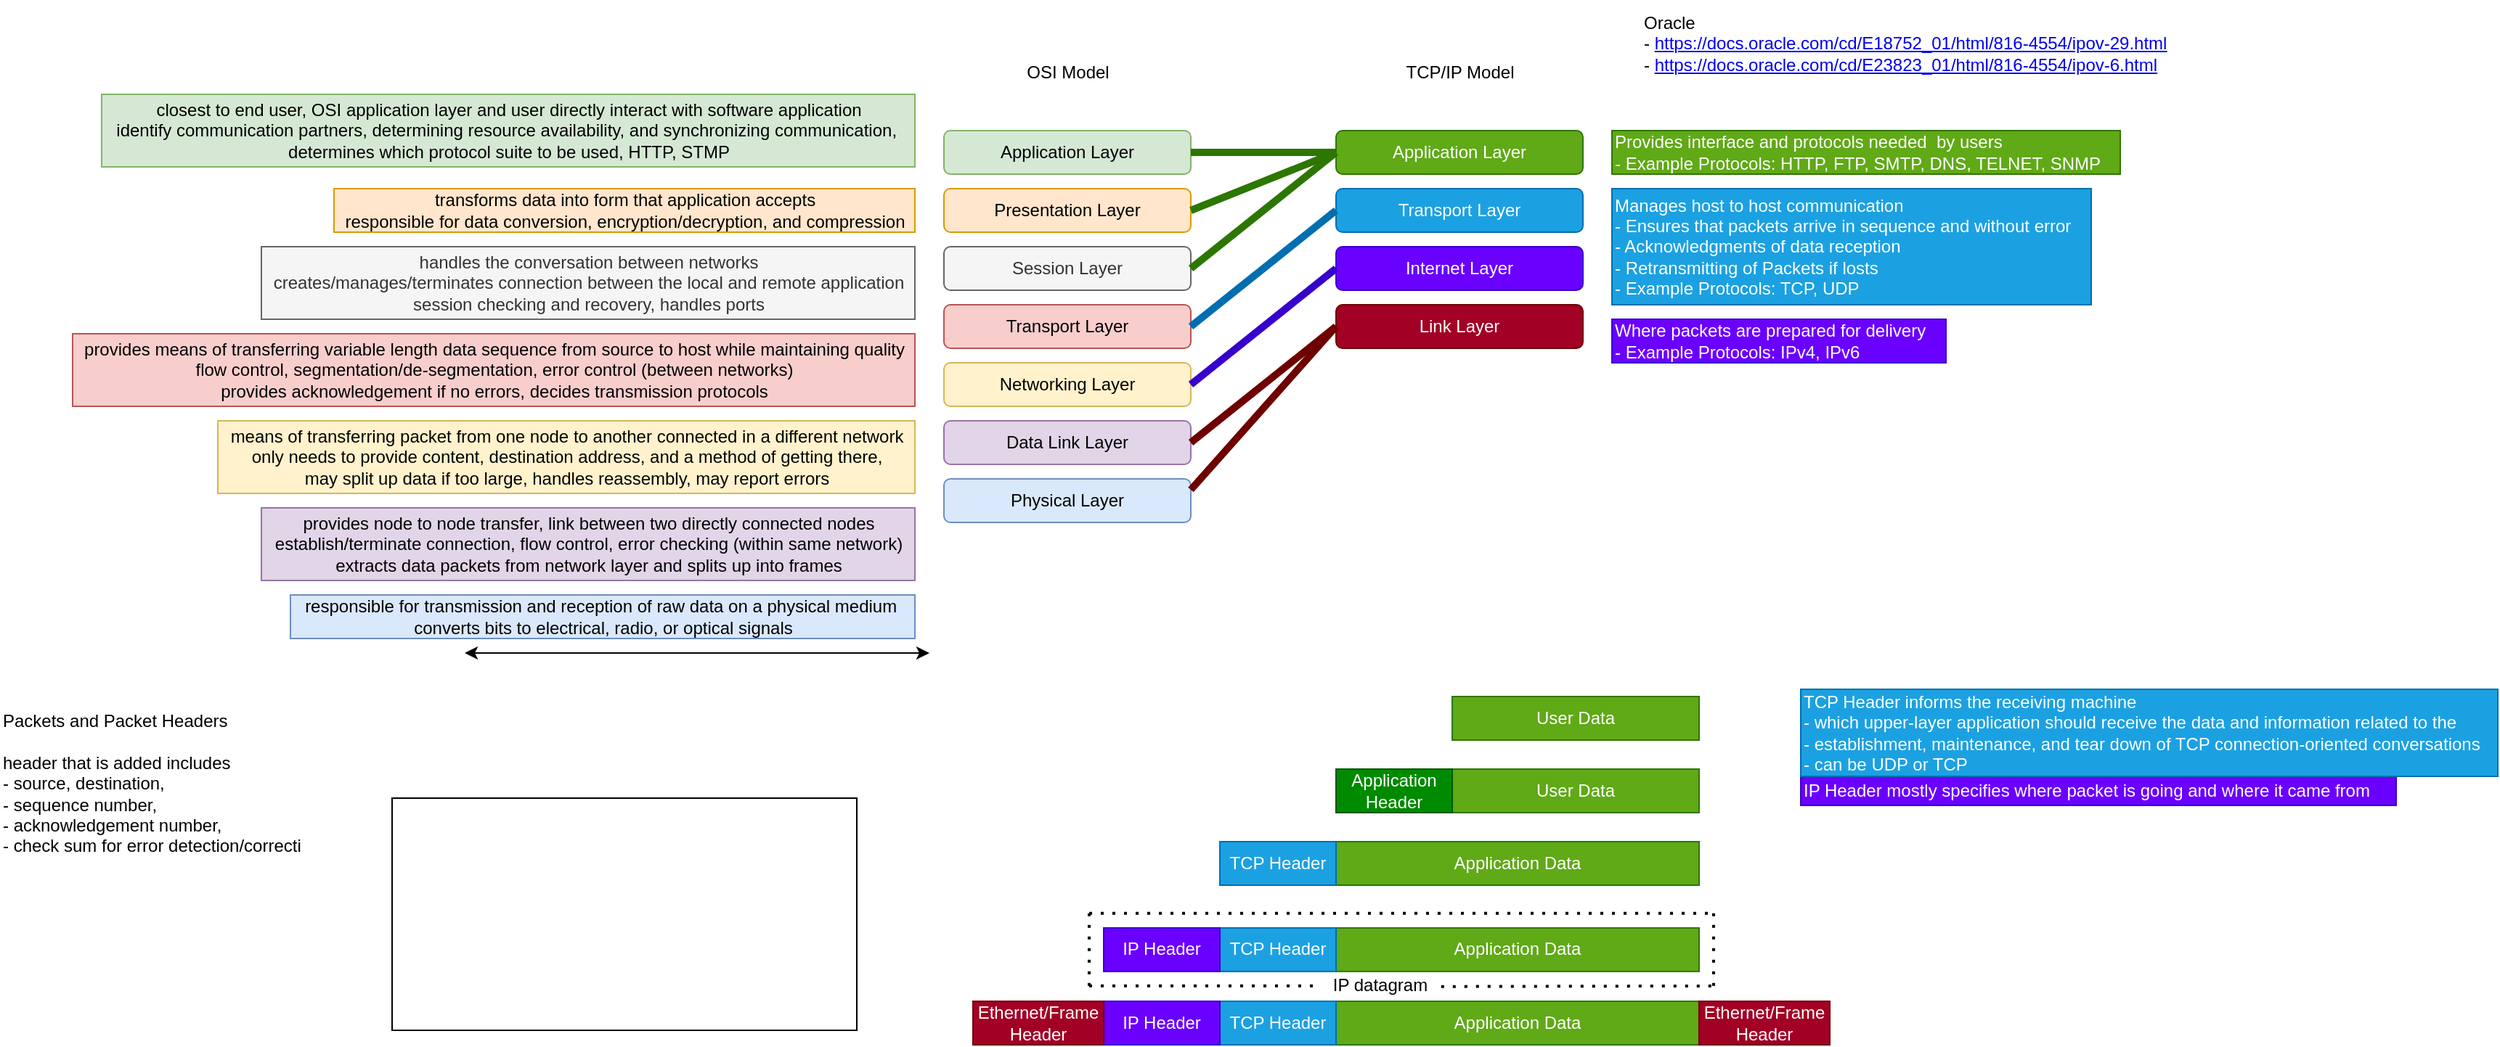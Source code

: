 <mxfile version="16.0.0" type="github">
  <diagram id="lPdQK_PEAU3drwZlX_Cc" name="Page-1">
    <mxGraphModel dx="2567" dy="855" grid="1" gridSize="10" guides="1" tooltips="1" connect="1" arrows="1" fold="1" page="0" pageScale="1" pageWidth="827" pageHeight="1169" math="0" shadow="0">
      <root>
        <mxCell id="0" />
        <mxCell id="1" parent="0" />
        <mxCell id="SBYUweihmIDyW17ThOEp-1" value="OSI Model" style="text;html=1;align=center;verticalAlign=middle;resizable=0;points=[];autosize=1;strokeColor=none;" parent="1" vertex="1">
          <mxGeometry x="230" y="90" width="70" height="20" as="geometry" />
        </mxCell>
        <mxCell id="SBYUweihmIDyW17ThOEp-9" value="responsible for transmission and reception of raw data on a physical medium&amp;nbsp;&lt;br&gt;converts bits to electrical, radio, or optical signals" style="text;html=1;align=center;verticalAlign=middle;resizable=0;points=[];autosize=1;strokeColor=#6c8ebf;fillColor=#dae8fc;" parent="1" vertex="1">
          <mxGeometry x="-270" y="460" width="430" height="30" as="geometry" />
        </mxCell>
        <mxCell id="SBYUweihmIDyW17ThOEp-2" value="Application Layer" style="rounded=1;whiteSpace=wrap;html=1;fillColor=#d5e8d4;strokeColor=#82b366;" parent="1" vertex="1">
          <mxGeometry x="180" y="140" width="170" height="30" as="geometry" />
        </mxCell>
        <mxCell id="SBYUweihmIDyW17ThOEp-3" value="Presentation Layer" style="rounded=1;whiteSpace=wrap;html=1;fillColor=#ffe6cc;strokeColor=#d79b00;" parent="1" vertex="1">
          <mxGeometry x="180" y="180" width="170" height="30" as="geometry" />
        </mxCell>
        <mxCell id="SBYUweihmIDyW17ThOEp-4" value="Session Layer" style="rounded=1;whiteSpace=wrap;html=1;fillColor=#f5f5f5;strokeColor=#666666;fontColor=#333333;" parent="1" vertex="1">
          <mxGeometry x="180" y="220" width="170" height="30" as="geometry" />
        </mxCell>
        <mxCell id="SBYUweihmIDyW17ThOEp-5" value="Transport Layer" style="rounded=1;whiteSpace=wrap;html=1;fillColor=#f8cecc;strokeColor=#b85450;" parent="1" vertex="1">
          <mxGeometry x="180" y="260" width="170" height="30" as="geometry" />
        </mxCell>
        <mxCell id="SBYUweihmIDyW17ThOEp-6" value="Networking Layer" style="rounded=1;whiteSpace=wrap;html=1;fillColor=#fff2cc;strokeColor=#d6b656;" parent="1" vertex="1">
          <mxGeometry x="180" y="300" width="170" height="30" as="geometry" />
        </mxCell>
        <mxCell id="SBYUweihmIDyW17ThOEp-7" value="Data Link Layer" style="rounded=1;whiteSpace=wrap;html=1;fillColor=#e1d5e7;strokeColor=#9673a6;" parent="1" vertex="1">
          <mxGeometry x="180" y="340" width="170" height="30" as="geometry" />
        </mxCell>
        <mxCell id="SBYUweihmIDyW17ThOEp-8" value="Physical Layer" style="rounded=1;whiteSpace=wrap;html=1;fillColor=#dae8fc;strokeColor=#6c8ebf;" parent="1" vertex="1">
          <mxGeometry x="180" y="380" width="170" height="30" as="geometry" />
        </mxCell>
        <mxCell id="SBYUweihmIDyW17ThOEp-212" value="provides node to node transfer, link between two directly connected nodes&lt;br&gt;establish/terminate connection, flow control, error checking (within same network)&lt;br&gt;extracts data packets from network layer and splits up into frames" style="text;html=1;align=center;verticalAlign=middle;resizable=0;points=[];autosize=1;strokeColor=#9673a6;fillColor=#e1d5e7;" parent="1" vertex="1">
          <mxGeometry x="-290" y="400" width="450" height="50" as="geometry" />
        </mxCell>
        <mxCell id="SBYUweihmIDyW17ThOEp-213" value="means of transferring packet from one node to another connected in a different network&lt;br&gt;only needs to provide content, destination address, and a method of getting there, &lt;br&gt;may split up data if too large, handles reassembly, may report errors" style="text;html=1;align=center;verticalAlign=middle;resizable=0;points=[];autosize=1;strokeColor=#d6b656;fillColor=#fff2cc;" parent="1" vertex="1">
          <mxGeometry x="-320" y="340" width="480" height="50" as="geometry" />
        </mxCell>
        <mxCell id="SBYUweihmIDyW17ThOEp-214" value="provides means of transferring variable length data sequence from source to host while maintaining quality&lt;br&gt;flow control, segmentation/de-segmentation, error control (between networks)&lt;br&gt;provides acknowledgement if no errors, decides transmission protocols" style="text;html=1;align=center;verticalAlign=middle;resizable=0;points=[];autosize=1;strokeColor=#b85450;fillColor=#f8cecc;" parent="1" vertex="1">
          <mxGeometry x="-420" y="280" width="580" height="50" as="geometry" />
        </mxCell>
        <mxCell id="SBYUweihmIDyW17ThOEp-215" value="handles the conversation between networks&lt;br&gt;creates/manages/terminates connection between the local and remote application&lt;br&gt;session checking and recovery, handles ports" style="text;html=1;align=center;verticalAlign=middle;resizable=0;points=[];autosize=1;strokeColor=#666666;fillColor=#f5f5f5;fontColor=#333333;" parent="1" vertex="1">
          <mxGeometry x="-290" y="220" width="450" height="50" as="geometry" />
        </mxCell>
        <mxCell id="SBYUweihmIDyW17ThOEp-216" value="Application Layer" style="rounded=1;whiteSpace=wrap;html=1;fillColor=#60a917;strokeColor=#2D7600;fontColor=#ffffff;" parent="1" vertex="1">
          <mxGeometry x="450" y="140" width="170" height="30" as="geometry" />
        </mxCell>
        <mxCell id="SBYUweihmIDyW17ThOEp-217" value="Transport Layer" style="rounded=1;whiteSpace=wrap;html=1;fillColor=#1ba1e2;strokeColor=#006EAF;fontColor=#ffffff;" parent="1" vertex="1">
          <mxGeometry x="450" y="180" width="170" height="30" as="geometry" />
        </mxCell>
        <mxCell id="SBYUweihmIDyW17ThOEp-218" value="Internet Layer" style="rounded=1;whiteSpace=wrap;html=1;fillColor=#6a00ff;strokeColor=#3700CC;fontColor=#ffffff;" parent="1" vertex="1">
          <mxGeometry x="450" y="220" width="170" height="30" as="geometry" />
        </mxCell>
        <mxCell id="SBYUweihmIDyW17ThOEp-219" value="Link Layer" style="rounded=1;whiteSpace=wrap;html=1;fillColor=#a20025;strokeColor=#6F0000;fontColor=#ffffff;" parent="1" vertex="1">
          <mxGeometry x="450" y="260" width="170" height="30" as="geometry" />
        </mxCell>
        <mxCell id="SBYUweihmIDyW17ThOEp-220" value="TCP/IP Model" style="text;html=1;align=center;verticalAlign=middle;resizable=0;points=[];autosize=1;strokeColor=none;" parent="1" vertex="1">
          <mxGeometry x="490" y="90" width="90" height="20" as="geometry" />
        </mxCell>
        <mxCell id="SBYUweihmIDyW17ThOEp-221" value="transforms data into form that application accepts&lt;br&gt;responsible for data conversion, encryption/decryption, and compression" style="text;html=1;align=center;verticalAlign=middle;resizable=0;points=[];autosize=1;strokeColor=#d79b00;fillColor=#ffe6cc;" parent="1" vertex="1">
          <mxGeometry x="-240" y="180" width="400" height="30" as="geometry" />
        </mxCell>
        <mxCell id="SBYUweihmIDyW17ThOEp-222" value="closest to end user, OSI application layer and user directly interact with software application&lt;br&gt;identify communication partners, determining resource availability, and synchronizing communication,&amp;nbsp;&lt;br&gt;determines which protocol suite to be used, HTTP, STMP" style="text;html=1;align=center;verticalAlign=middle;resizable=0;points=[];autosize=1;strokeColor=#82b366;fillColor=#d5e8d4;" parent="1" vertex="1">
          <mxGeometry x="-400" y="115" width="560" height="50" as="geometry" />
        </mxCell>
        <mxCell id="SBYUweihmIDyW17ThOEp-223" value="" style="endArrow=none;html=1;entryX=0;entryY=0.5;entryDx=0;entryDy=0;exitX=1;exitY=0.5;exitDx=0;exitDy=0;fillColor=#60a917;strokeColor=#2D7600;strokeWidth=5;" parent="1" source="SBYUweihmIDyW17ThOEp-2" target="SBYUweihmIDyW17ThOEp-216" edge="1">
          <mxGeometry width="50" height="50" relative="1" as="geometry">
            <mxPoint x="380" y="190" as="sourcePoint" />
            <mxPoint x="430" y="140" as="targetPoint" />
          </mxGeometry>
        </mxCell>
        <mxCell id="SBYUweihmIDyW17ThOEp-224" value="" style="endArrow=none;html=1;entryX=0;entryY=0.5;entryDx=0;entryDy=0;exitX=1;exitY=0.5;exitDx=0;exitDy=0;strokeWidth=5;fillColor=#60a917;strokeColor=#2D7600;" parent="1" source="SBYUweihmIDyW17ThOEp-3" target="SBYUweihmIDyW17ThOEp-216" edge="1">
          <mxGeometry width="50" height="50" relative="1" as="geometry">
            <mxPoint x="400" y="230" as="sourcePoint" />
            <mxPoint x="450" y="180" as="targetPoint" />
          </mxGeometry>
        </mxCell>
        <mxCell id="SBYUweihmIDyW17ThOEp-225" value="" style="endArrow=none;html=1;exitX=1;exitY=0.5;exitDx=0;exitDy=0;entryX=0;entryY=0.5;entryDx=0;entryDy=0;fillColor=#60a917;strokeColor=#2D7600;strokeWidth=5;" parent="1" source="SBYUweihmIDyW17ThOEp-4" target="SBYUweihmIDyW17ThOEp-216" edge="1">
          <mxGeometry width="50" height="50" relative="1" as="geometry">
            <mxPoint x="340" y="270" as="sourcePoint" />
            <mxPoint x="390" y="220" as="targetPoint" />
          </mxGeometry>
        </mxCell>
        <mxCell id="SBYUweihmIDyW17ThOEp-226" value="" style="endArrow=none;html=1;exitX=1;exitY=0.5;exitDx=0;exitDy=0;entryX=0;entryY=0.5;entryDx=0;entryDy=0;fillColor=#1ba1e2;strokeColor=#006EAF;strokeWidth=5;" parent="1" source="SBYUweihmIDyW17ThOEp-5" target="SBYUweihmIDyW17ThOEp-217" edge="1">
          <mxGeometry width="50" height="50" relative="1" as="geometry">
            <mxPoint x="350" y="300" as="sourcePoint" />
            <mxPoint x="400" y="250" as="targetPoint" />
          </mxGeometry>
        </mxCell>
        <mxCell id="SBYUweihmIDyW17ThOEp-227" value="" style="endArrow=none;html=1;exitX=1;exitY=0.5;exitDx=0;exitDy=0;entryX=0;entryY=0.5;entryDx=0;entryDy=0;strokeWidth=5;fillColor=#6a00ff;strokeColor=#3700CC;" parent="1" source="SBYUweihmIDyW17ThOEp-6" target="SBYUweihmIDyW17ThOEp-218" edge="1">
          <mxGeometry width="50" height="50" relative="1" as="geometry">
            <mxPoint x="360" y="280" as="sourcePoint" />
            <mxPoint x="410" y="230" as="targetPoint" />
          </mxGeometry>
        </mxCell>
        <mxCell id="SBYUweihmIDyW17ThOEp-228" value="" style="endArrow=none;html=1;exitX=1;exitY=0.5;exitDx=0;exitDy=0;entryX=0;entryY=0.5;entryDx=0;entryDy=0;fillColor=#a20025;strokeColor=#6F0000;strokeWidth=5;" parent="1" source="SBYUweihmIDyW17ThOEp-7" target="SBYUweihmIDyW17ThOEp-219" edge="1">
          <mxGeometry width="50" height="50" relative="1" as="geometry">
            <mxPoint x="360" y="380" as="sourcePoint" />
            <mxPoint x="410" y="330" as="targetPoint" />
          </mxGeometry>
        </mxCell>
        <mxCell id="SBYUweihmIDyW17ThOEp-229" value="" style="endArrow=none;html=1;exitX=1;exitY=0.25;exitDx=0;exitDy=0;entryX=0;entryY=0.5;entryDx=0;entryDy=0;fillColor=#a20025;strokeColor=#6F0000;strokeWidth=5;" parent="1" source="SBYUweihmIDyW17ThOEp-8" target="SBYUweihmIDyW17ThOEp-219" edge="1">
          <mxGeometry width="50" height="50" relative="1" as="geometry">
            <mxPoint x="360" y="280" as="sourcePoint" />
            <mxPoint x="410" y="230" as="targetPoint" />
          </mxGeometry>
        </mxCell>
        <mxCell id="SBYUweihmIDyW17ThOEp-233" value="Manages host to host communication&lt;br&gt;- Ensures that packets arrive in sequence and without error&lt;br&gt;- Acknowledgments of data reception&lt;br&gt;- Retransmitting of Packets if losts&amp;nbsp;&lt;br&gt;- Example Protocols: TCP, UDP" style="text;html=1;align=left;verticalAlign=middle;resizable=0;points=[];autosize=1;strokeColor=#006EAF;fillColor=#1ba1e2;fontColor=#ffffff;" parent="1" vertex="1">
          <mxGeometry x="640" y="180" width="330" height="80" as="geometry" />
        </mxCell>
        <mxCell id="SBYUweihmIDyW17ThOEp-234" value="Packets and Packet Headers&lt;br&gt;&lt;br&gt;&lt;div&gt;&lt;span&gt;header that is added includes&amp;nbsp;&lt;/span&gt;&lt;/div&gt;&lt;span&gt;&lt;div&gt;&lt;span&gt;- source, destination,&lt;/span&gt;&lt;span&gt;&amp;nbsp;&lt;/span&gt;&lt;/div&gt;&lt;/span&gt;&lt;span&gt;&lt;div&gt;&lt;span&gt;- sequence number,&lt;/span&gt;&lt;span&gt;&amp;nbsp;&lt;/span&gt;&lt;/div&gt;&lt;/span&gt;&lt;div&gt;&lt;span&gt;- acknowledgement number,&lt;/span&gt;&lt;/div&gt;&lt;span&gt;- check sum for error detection/correcti&lt;/span&gt;" style="text;html=1;align=left;verticalAlign=middle;resizable=0;points=[];autosize=1;strokeColor=none;" parent="1" vertex="1">
          <mxGeometry x="-470" y="540" width="220" height="100" as="geometry" />
        </mxCell>
        <mxCell id="SBYUweihmIDyW17ThOEp-235" value="Provides interface and protocols needed&amp;nbsp; by users&lt;br&gt;- Example Protocols: HTTP, FTP, SMTP, DNS, TELNET, SNMP" style="text;html=1;align=left;verticalAlign=middle;resizable=0;points=[];autosize=1;strokeColor=#2D7600;fillColor=#60a917;fontColor=#ffffff;" parent="1" vertex="1">
          <mxGeometry x="640" y="140" width="350" height="30" as="geometry" />
        </mxCell>
        <mxCell id="SBYUweihmIDyW17ThOEp-237" value="Where packets are prepared for delivery&lt;br&gt;- Example Protocols: IPv4, IPv6" style="text;html=1;align=left;verticalAlign=middle;resizable=0;points=[];autosize=1;strokeColor=#3700CC;fillColor=#6a00ff;fontColor=#ffffff;" parent="1" vertex="1">
          <mxGeometry x="640" y="270" width="230" height="30" as="geometry" />
        </mxCell>
        <mxCell id="SBYUweihmIDyW17ThOEp-239" value="Oracle&amp;nbsp;&lt;br&gt;-&amp;nbsp;&lt;a href=&quot;https://docs.oracle.com/cd/E18752_01/html/816-4554/ipov-29.html&quot;&gt;https://docs.oracle.com/cd/E18752_01/html/816-4554/ipov-29.html&lt;/a&gt;&lt;br&gt;-&amp;nbsp;&lt;a href=&quot;https://docs.oracle.com/cd/E23823_01/html/816-4554/ipov-6.html&quot;&gt;https://docs.oracle.com/cd/E23823_01/html/816-4554/ipov-6.html&lt;/a&gt;" style="text;html=1;strokeColor=none;fillColor=none;align=left;verticalAlign=middle;whiteSpace=wrap;rounded=0;" parent="1" vertex="1">
          <mxGeometry x="660" y="50" width="440" height="60" as="geometry" />
        </mxCell>
        <mxCell id="SBYUweihmIDyW17ThOEp-241" value="User Data" style="rounded=0;whiteSpace=wrap;html=1;fillColor=#60a917;strokeColor=#2D7600;fontColor=#ffffff;" parent="1" vertex="1">
          <mxGeometry x="530" y="530" width="170" height="30" as="geometry" />
        </mxCell>
        <mxCell id="SBYUweihmIDyW17ThOEp-243" value="User Data" style="rounded=0;whiteSpace=wrap;html=1;fillColor=#60a917;strokeColor=#2D7600;fontColor=#ffffff;" parent="1" vertex="1">
          <mxGeometry x="530" y="580" width="170" height="30" as="geometry" />
        </mxCell>
        <mxCell id="SBYUweihmIDyW17ThOEp-246" value="Application Header" style="rounded=0;whiteSpace=wrap;html=1;fillColor=#008a00;strokeColor=#005700;fontColor=#ffffff;" parent="1" vertex="1">
          <mxGeometry x="450" y="580" width="80" height="30" as="geometry" />
        </mxCell>
        <mxCell id="SBYUweihmIDyW17ThOEp-247" value="Application Data" style="rounded=0;whiteSpace=wrap;html=1;fillColor=#60a917;strokeColor=#2D7600;fontColor=#ffffff;" parent="1" vertex="1">
          <mxGeometry x="450" y="630" width="250" height="30" as="geometry" />
        </mxCell>
        <mxCell id="SBYUweihmIDyW17ThOEp-248" value="TCP Header" style="rounded=0;whiteSpace=wrap;html=1;fillColor=#1ba1e2;strokeColor=#006EAF;fontColor=#ffffff;" parent="1" vertex="1">
          <mxGeometry x="370" y="630" width="80" height="30" as="geometry" />
        </mxCell>
        <mxCell id="SBYUweihmIDyW17ThOEp-249" value="Application Data" style="rounded=0;whiteSpace=wrap;html=1;fillColor=#60a917;strokeColor=#2D7600;fontColor=#ffffff;" parent="1" vertex="1">
          <mxGeometry x="450" y="689.43" width="250" height="30" as="geometry" />
        </mxCell>
        <mxCell id="SBYUweihmIDyW17ThOEp-250" value="TCP Header" style="rounded=0;whiteSpace=wrap;html=1;fillColor=#1ba1e2;strokeColor=#006EAF;fontColor=#ffffff;" parent="1" vertex="1">
          <mxGeometry x="370" y="689.43" width="80" height="30" as="geometry" />
        </mxCell>
        <mxCell id="SBYUweihmIDyW17ThOEp-251" value="IP Header" style="rounded=0;whiteSpace=wrap;html=1;fillColor=#6a00ff;strokeColor=#3700CC;fontColor=#ffffff;" parent="1" vertex="1">
          <mxGeometry x="290" y="689.43" width="80" height="30" as="geometry" />
        </mxCell>
        <mxCell id="SBYUweihmIDyW17ThOEp-253" value="Application Data" style="rounded=0;whiteSpace=wrap;html=1;fillColor=#60a917;strokeColor=#2D7600;fontColor=#ffffff;" parent="1" vertex="1">
          <mxGeometry x="450" y="740" width="250" height="30" as="geometry" />
        </mxCell>
        <mxCell id="SBYUweihmIDyW17ThOEp-254" value="TCP Header" style="rounded=0;whiteSpace=wrap;html=1;fillColor=#1ba1e2;strokeColor=#006EAF;fontColor=#ffffff;" parent="1" vertex="1">
          <mxGeometry x="370" y="740" width="80" height="30" as="geometry" />
        </mxCell>
        <mxCell id="SBYUweihmIDyW17ThOEp-255" value="IP Header" style="rounded=0;whiteSpace=wrap;html=1;fillColor=#6a00ff;strokeColor=#3700CC;fontColor=#ffffff;" parent="1" vertex="1">
          <mxGeometry x="290" y="740" width="80" height="30" as="geometry" />
        </mxCell>
        <mxCell id="SBYUweihmIDyW17ThOEp-256" value="Ethernet/Frame Header" style="rounded=0;whiteSpace=wrap;html=1;fillColor=#a20025;strokeColor=#6F0000;fontColor=#ffffff;" parent="1" vertex="1">
          <mxGeometry x="200" y="740" width="90" height="30" as="geometry" />
        </mxCell>
        <mxCell id="SBYUweihmIDyW17ThOEp-257" value="Ethernet/Frame Header" style="rounded=0;whiteSpace=wrap;html=1;fillColor=#a20025;strokeColor=#6F0000;fontColor=#ffffff;" parent="1" vertex="1">
          <mxGeometry x="700" y="740" width="90" height="30" as="geometry" />
        </mxCell>
        <mxCell id="SBYUweihmIDyW17ThOEp-263" value="IP Header mostly specifies where packet is going and where it came from" style="text;html=1;align=left;verticalAlign=middle;resizable=0;points=[];autosize=1;strokeColor=#3700CC;fillColor=#6a00ff;fontColor=#ffffff;" parent="1" vertex="1">
          <mxGeometry x="770" y="585" width="410" height="20" as="geometry" />
        </mxCell>
        <mxCell id="SBYUweihmIDyW17ThOEp-264" value="&lt;font style=&quot;font-size: 12px&quot;&gt;TCP Header informs the receiving&amp;nbsp;machine &lt;br&gt;- which upper-layer application should receive the data and information related to the &lt;br&gt;- establishment, maintenance, and tear down of TCP connection-oriented conversations&lt;br&gt;- can be UDP or TCP&lt;br&gt;&lt;/font&gt;" style="text;html=1;align=left;verticalAlign=middle;resizable=0;points=[];autosize=1;strokeColor=#006EAF;fillColor=#1ba1e2;fontColor=#ffffff;" parent="1" vertex="1">
          <mxGeometry x="770" y="525" width="480" height="60" as="geometry" />
        </mxCell>
        <mxCell id="SBYUweihmIDyW17ThOEp-265" value="" style="rounded=0;whiteSpace=wrap;html=1;gradientColor=none;" parent="1" vertex="1">
          <mxGeometry x="-200" y="600" width="320" height="160" as="geometry" />
        </mxCell>
        <mxCell id="SBYUweihmIDyW17ThOEp-267" value="" style="endArrow=none;dashed=1;html=1;dashPattern=1 3;strokeWidth=2;" parent="1" edge="1">
          <mxGeometry width="50" height="50" relative="1" as="geometry">
            <mxPoint x="280" y="729.43" as="sourcePoint" />
            <mxPoint x="280" y="679.43" as="targetPoint" />
            <Array as="points" />
          </mxGeometry>
        </mxCell>
        <mxCell id="SBYUweihmIDyW17ThOEp-268" value="" style="endArrow=none;dashed=1;html=1;dashPattern=1 3;strokeWidth=2;" parent="1" edge="1">
          <mxGeometry width="50" height="50" relative="1" as="geometry">
            <mxPoint x="280" y="679.43" as="sourcePoint" />
            <mxPoint x="710" y="679.43" as="targetPoint" />
          </mxGeometry>
        </mxCell>
        <mxCell id="SBYUweihmIDyW17ThOEp-270" value="" style="endArrow=none;dashed=1;html=1;dashPattern=1 3;strokeWidth=2;" parent="1" edge="1">
          <mxGeometry width="50" height="50" relative="1" as="geometry">
            <mxPoint x="710" y="729.43" as="sourcePoint" />
            <mxPoint x="710" y="679.43" as="targetPoint" />
          </mxGeometry>
        </mxCell>
        <mxCell id="SBYUweihmIDyW17ThOEp-271" value="IP datagram" style="text;html=1;align=center;verticalAlign=middle;resizable=0;points=[];autosize=1;strokeColor=none;" parent="1" vertex="1">
          <mxGeometry x="440" y="719.43" width="80" height="20" as="geometry" />
        </mxCell>
        <mxCell id="SBYUweihmIDyW17ThOEp-272" value="" style="endArrow=none;dashed=1;html=1;dashPattern=1 3;strokeWidth=2;" parent="1" edge="1">
          <mxGeometry width="50" height="50" relative="1" as="geometry">
            <mxPoint x="280" y="729.43" as="sourcePoint" />
            <mxPoint x="440" y="729.43" as="targetPoint" />
          </mxGeometry>
        </mxCell>
        <mxCell id="SBYUweihmIDyW17ThOEp-273" value="" style="endArrow=none;dashed=1;html=1;dashPattern=1 3;strokeWidth=2;exitX=1.03;exitY=0.521;exitDx=0;exitDy=0;exitPerimeter=0;" parent="1" edge="1">
          <mxGeometry width="50" height="50" relative="1" as="geometry">
            <mxPoint x="522.4" y="729.85" as="sourcePoint" />
            <mxPoint x="710" y="729.43" as="targetPoint" />
          </mxGeometry>
        </mxCell>
        <mxCell id="SBYUweihmIDyW17ThOEp-274" value="" style="endArrow=classic;startArrow=classic;html=1;strokeWidth=1;" parent="1" edge="1">
          <mxGeometry width="50" height="50" relative="1" as="geometry">
            <mxPoint x="-150" y="500" as="sourcePoint" />
            <mxPoint x="170" y="500" as="targetPoint" />
          </mxGeometry>
        </mxCell>
      </root>
    </mxGraphModel>
  </diagram>
</mxfile>
